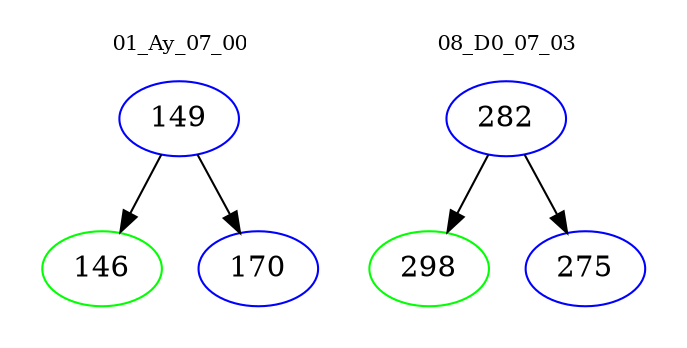 digraph{
subgraph cluster_0 {
color = white
label = "01_Ay_07_00";
fontsize=10;
T0_149 [label="149", color="blue"]
T0_149 -> T0_146 [color="black"]
T0_146 [label="146", color="green"]
T0_149 -> T0_170 [color="black"]
T0_170 [label="170", color="blue"]
}
subgraph cluster_1 {
color = white
label = "08_D0_07_03";
fontsize=10;
T1_282 [label="282", color="blue"]
T1_282 -> T1_298 [color="black"]
T1_298 [label="298", color="green"]
T1_282 -> T1_275 [color="black"]
T1_275 [label="275", color="blue"]
}
}
